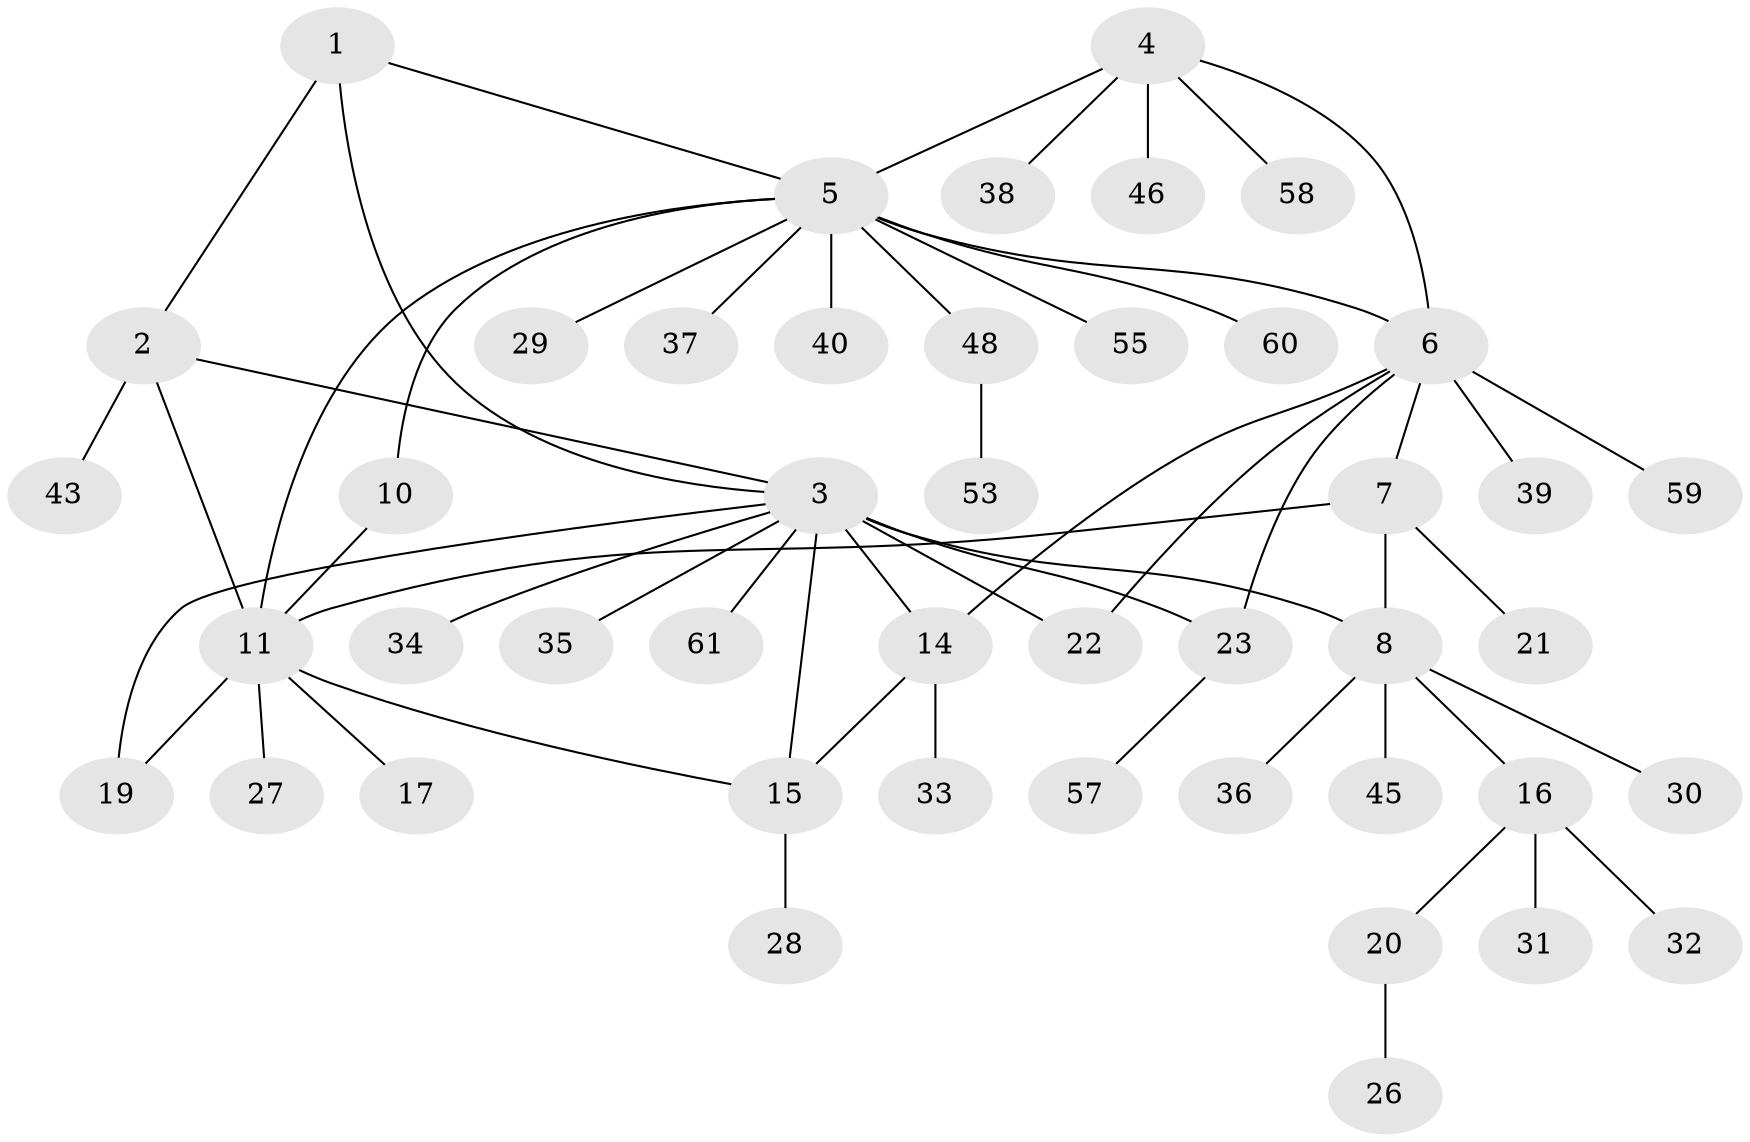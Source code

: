 // Generated by graph-tools (version 1.1) at 2025/24/03/03/25 07:24:13]
// undirected, 45 vertices, 56 edges
graph export_dot {
graph [start="1"]
  node [color=gray90,style=filled];
  1 [super="+18"];
  2 [super="+24"];
  3 [super="+13"];
  4 [super="+41"];
  5 [super="+12"];
  6 [super="+25"];
  7 [super="+9"];
  8 [super="+51"];
  10 [super="+42"];
  11 [super="+47"];
  14 [super="+50"];
  15 [super="+49"];
  16;
  17 [super="+44"];
  19;
  20 [super="+52"];
  21;
  22;
  23 [super="+54"];
  26;
  27;
  28;
  29;
  30;
  31;
  32;
  33;
  34;
  35;
  36;
  37;
  38;
  39;
  40;
  43;
  45;
  46;
  48 [super="+56"];
  53;
  55;
  57;
  58;
  59;
  60;
  61;
  1 -- 2;
  1 -- 3;
  1 -- 5;
  2 -- 3;
  2 -- 11 [weight=2];
  2 -- 43;
  3 -- 8 [weight=2];
  3 -- 23 [weight=2];
  3 -- 61;
  3 -- 34;
  3 -- 35;
  3 -- 14;
  3 -- 15;
  3 -- 19;
  3 -- 22;
  4 -- 5;
  4 -- 6;
  4 -- 38;
  4 -- 58;
  4 -- 46;
  5 -- 6;
  5 -- 29;
  5 -- 37;
  5 -- 40;
  5 -- 10;
  5 -- 11;
  5 -- 48;
  5 -- 55;
  5 -- 60;
  6 -- 14;
  6 -- 22;
  6 -- 23;
  6 -- 39;
  6 -- 59;
  6 -- 7;
  7 -- 8 [weight=2];
  7 -- 11;
  7 -- 21;
  8 -- 16;
  8 -- 30;
  8 -- 36;
  8 -- 45;
  10 -- 11;
  11 -- 15;
  11 -- 17;
  11 -- 19;
  11 -- 27;
  14 -- 15;
  14 -- 33;
  15 -- 28;
  16 -- 20;
  16 -- 31;
  16 -- 32;
  20 -- 26;
  23 -- 57;
  48 -- 53;
}
